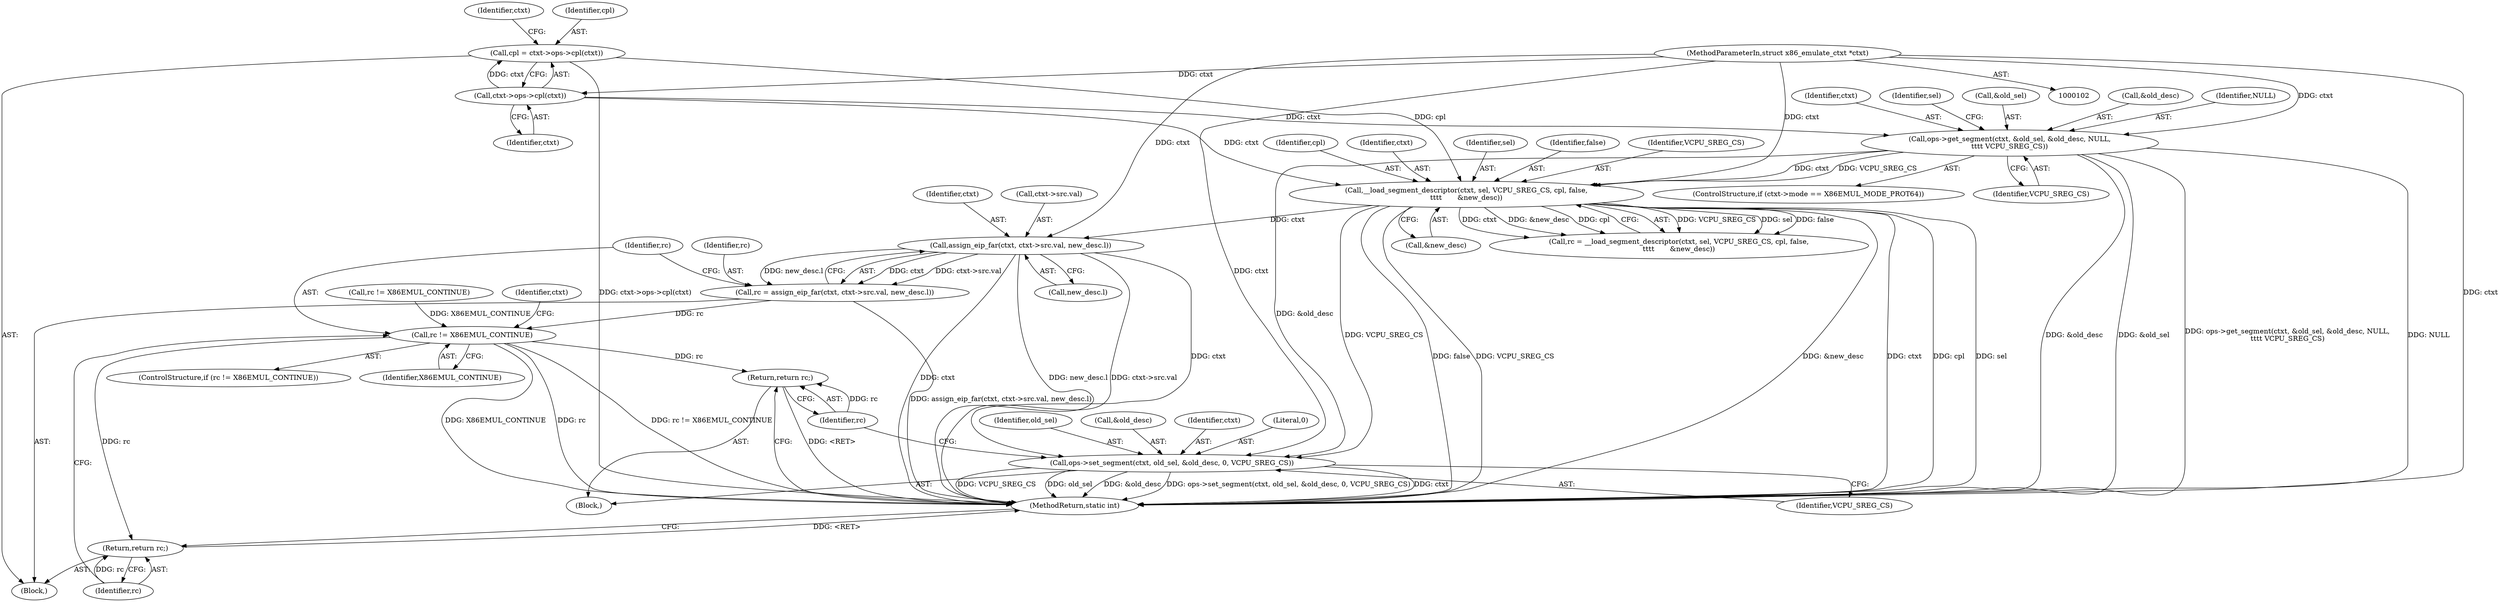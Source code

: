 digraph "0_linux_d1442d85cc30ea75f7d399474ca738e0bc96f715_1@pointer" {
"1000166" [label="(Call,assign_eip_far(ctxt, ctxt->src.val, new_desc.l))"];
"1000150" [label="(Call,__load_segment_descriptor(ctxt, sel, VCPU_SREG_CS, cpl, false,\n\t\t\t\t       &new_desc))"];
"1000119" [label="(Call,ctxt->ops->cpl(ctxt))"];
"1000103" [label="(MethodParameterIn,struct x86_emulate_ctxt *ctxt)"];
"1000127" [label="(Call,ops->get_segment(ctxt, &old_sel, &old_desc, NULL,\n\t\t\t\t VCPU_SREG_CS))"];
"1000117" [label="(Call,cpl = ctxt->ops->cpl(ctxt))"];
"1000164" [label="(Call,rc = assign_eip_far(ctxt, ctxt->src.val, new_desc.l))"];
"1000177" [label="(Call,rc != X86EMUL_CONTINUE)"];
"1000195" [label="(Return,return rc;)"];
"1000197" [label="(Return,return rc;)"];
"1000188" [label="(Call,ops->set_segment(ctxt, old_sel, &old_desc, 0, VCPU_SREG_CS))"];
"1000173" [label="(Call,new_desc.l)"];
"1000133" [label="(Identifier,NULL)"];
"1000190" [label="(Identifier,old_sel)"];
"1000124" [label="(Identifier,ctxt)"];
"1000177" [label="(Call,rc != X86EMUL_CONTINUE)"];
"1000194" [label="(Identifier,VCPU_SREG_CS)"];
"1000156" [label="(Call,&new_desc)"];
"1000128" [label="(Identifier,ctxt)"];
"1000137" [label="(Identifier,sel)"];
"1000168" [label="(Call,ctxt->src.val)"];
"1000150" [label="(Call,__load_segment_descriptor(ctxt, sel, VCPU_SREG_CS, cpl, false,\n\t\t\t\t       &new_desc))"];
"1000134" [label="(Identifier,VCPU_SREG_CS)"];
"1000118" [label="(Identifier,cpl)"];
"1000195" [label="(Return,return rc;)"];
"1000152" [label="(Identifier,sel)"];
"1000166" [label="(Call,assign_eip_far(ctxt, ctxt->src.val, new_desc.l))"];
"1000155" [label="(Identifier,false)"];
"1000164" [label="(Call,rc = assign_eip_far(ctxt, ctxt->src.val, new_desc.l))"];
"1000119" [label="(Call,ctxt->ops->cpl(ctxt))"];
"1000159" [label="(Call,rc != X86EMUL_CONTINUE)"];
"1000198" [label="(Identifier,rc)"];
"1000120" [label="(Identifier,ctxt)"];
"1000191" [label="(Call,&old_desc)"];
"1000129" [label="(Call,&old_sel)"];
"1000127" [label="(Call,ops->get_segment(ctxt, &old_sel, &old_desc, NULL,\n\t\t\t\t VCPU_SREG_CS))"];
"1000197" [label="(Return,return rc;)"];
"1000178" [label="(Identifier,rc)"];
"1000199" [label="(MethodReturn,static int)"];
"1000117" [label="(Call,cpl = ctxt->ops->cpl(ctxt))"];
"1000189" [label="(Identifier,ctxt)"];
"1000176" [label="(ControlStructure,if (rc != X86EMUL_CONTINUE))"];
"1000103" [label="(MethodParameterIn,struct x86_emulate_ctxt *ctxt)"];
"1000121" [label="(ControlStructure,if (ctxt->mode == X86EMUL_MODE_PROT64))"];
"1000196" [label="(Identifier,rc)"];
"1000148" [label="(Call,rc = __load_segment_descriptor(ctxt, sel, VCPU_SREG_CS, cpl, false,\n\t\t\t\t       &new_desc))"];
"1000180" [label="(Block,)"];
"1000153" [label="(Identifier,VCPU_SREG_CS)"];
"1000154" [label="(Identifier,cpl)"];
"1000188" [label="(Call,ops->set_segment(ctxt, old_sel, &old_desc, 0, VCPU_SREG_CS))"];
"1000179" [label="(Identifier,X86EMUL_CONTINUE)"];
"1000193" [label="(Literal,0)"];
"1000131" [label="(Call,&old_desc)"];
"1000167" [label="(Identifier,ctxt)"];
"1000104" [label="(Block,)"];
"1000185" [label="(Identifier,ctxt)"];
"1000151" [label="(Identifier,ctxt)"];
"1000165" [label="(Identifier,rc)"];
"1000166" -> "1000164"  [label="AST: "];
"1000166" -> "1000173"  [label="CFG: "];
"1000167" -> "1000166"  [label="AST: "];
"1000168" -> "1000166"  [label="AST: "];
"1000173" -> "1000166"  [label="AST: "];
"1000164" -> "1000166"  [label="CFG: "];
"1000166" -> "1000199"  [label="DDG: ctxt->src.val"];
"1000166" -> "1000199"  [label="DDG: ctxt"];
"1000166" -> "1000199"  [label="DDG: new_desc.l"];
"1000166" -> "1000164"  [label="DDG: ctxt"];
"1000166" -> "1000164"  [label="DDG: ctxt->src.val"];
"1000166" -> "1000164"  [label="DDG: new_desc.l"];
"1000150" -> "1000166"  [label="DDG: ctxt"];
"1000103" -> "1000166"  [label="DDG: ctxt"];
"1000166" -> "1000188"  [label="DDG: ctxt"];
"1000150" -> "1000148"  [label="AST: "];
"1000150" -> "1000156"  [label="CFG: "];
"1000151" -> "1000150"  [label="AST: "];
"1000152" -> "1000150"  [label="AST: "];
"1000153" -> "1000150"  [label="AST: "];
"1000154" -> "1000150"  [label="AST: "];
"1000155" -> "1000150"  [label="AST: "];
"1000156" -> "1000150"  [label="AST: "];
"1000148" -> "1000150"  [label="CFG: "];
"1000150" -> "1000199"  [label="DDG: ctxt"];
"1000150" -> "1000199"  [label="DDG: cpl"];
"1000150" -> "1000199"  [label="DDG: sel"];
"1000150" -> "1000199"  [label="DDG: false"];
"1000150" -> "1000199"  [label="DDG: VCPU_SREG_CS"];
"1000150" -> "1000199"  [label="DDG: &new_desc"];
"1000150" -> "1000148"  [label="DDG: VCPU_SREG_CS"];
"1000150" -> "1000148"  [label="DDG: sel"];
"1000150" -> "1000148"  [label="DDG: false"];
"1000150" -> "1000148"  [label="DDG: ctxt"];
"1000150" -> "1000148"  [label="DDG: &new_desc"];
"1000150" -> "1000148"  [label="DDG: cpl"];
"1000119" -> "1000150"  [label="DDG: ctxt"];
"1000127" -> "1000150"  [label="DDG: ctxt"];
"1000127" -> "1000150"  [label="DDG: VCPU_SREG_CS"];
"1000103" -> "1000150"  [label="DDG: ctxt"];
"1000117" -> "1000150"  [label="DDG: cpl"];
"1000150" -> "1000188"  [label="DDG: VCPU_SREG_CS"];
"1000119" -> "1000117"  [label="AST: "];
"1000119" -> "1000120"  [label="CFG: "];
"1000120" -> "1000119"  [label="AST: "];
"1000117" -> "1000119"  [label="CFG: "];
"1000119" -> "1000117"  [label="DDG: ctxt"];
"1000103" -> "1000119"  [label="DDG: ctxt"];
"1000119" -> "1000127"  [label="DDG: ctxt"];
"1000103" -> "1000102"  [label="AST: "];
"1000103" -> "1000199"  [label="DDG: ctxt"];
"1000103" -> "1000127"  [label="DDG: ctxt"];
"1000103" -> "1000188"  [label="DDG: ctxt"];
"1000127" -> "1000121"  [label="AST: "];
"1000127" -> "1000134"  [label="CFG: "];
"1000128" -> "1000127"  [label="AST: "];
"1000129" -> "1000127"  [label="AST: "];
"1000131" -> "1000127"  [label="AST: "];
"1000133" -> "1000127"  [label="AST: "];
"1000134" -> "1000127"  [label="AST: "];
"1000137" -> "1000127"  [label="CFG: "];
"1000127" -> "1000199"  [label="DDG: &old_desc"];
"1000127" -> "1000199"  [label="DDG: &old_sel"];
"1000127" -> "1000199"  [label="DDG: ops->get_segment(ctxt, &old_sel, &old_desc, NULL,\n\t\t\t\t VCPU_SREG_CS)"];
"1000127" -> "1000199"  [label="DDG: NULL"];
"1000127" -> "1000188"  [label="DDG: &old_desc"];
"1000117" -> "1000104"  [label="AST: "];
"1000118" -> "1000117"  [label="AST: "];
"1000124" -> "1000117"  [label="CFG: "];
"1000117" -> "1000199"  [label="DDG: ctxt->ops->cpl(ctxt)"];
"1000164" -> "1000104"  [label="AST: "];
"1000165" -> "1000164"  [label="AST: "];
"1000178" -> "1000164"  [label="CFG: "];
"1000164" -> "1000199"  [label="DDG: assign_eip_far(ctxt, ctxt->src.val, new_desc.l)"];
"1000164" -> "1000177"  [label="DDG: rc"];
"1000177" -> "1000176"  [label="AST: "];
"1000177" -> "1000179"  [label="CFG: "];
"1000178" -> "1000177"  [label="AST: "];
"1000179" -> "1000177"  [label="AST: "];
"1000185" -> "1000177"  [label="CFG: "];
"1000198" -> "1000177"  [label="CFG: "];
"1000177" -> "1000199"  [label="DDG: X86EMUL_CONTINUE"];
"1000177" -> "1000199"  [label="DDG: rc"];
"1000177" -> "1000199"  [label="DDG: rc != X86EMUL_CONTINUE"];
"1000159" -> "1000177"  [label="DDG: X86EMUL_CONTINUE"];
"1000177" -> "1000195"  [label="DDG: rc"];
"1000177" -> "1000197"  [label="DDG: rc"];
"1000195" -> "1000180"  [label="AST: "];
"1000195" -> "1000196"  [label="CFG: "];
"1000196" -> "1000195"  [label="AST: "];
"1000199" -> "1000195"  [label="CFG: "];
"1000195" -> "1000199"  [label="DDG: <RET>"];
"1000196" -> "1000195"  [label="DDG: rc"];
"1000197" -> "1000104"  [label="AST: "];
"1000197" -> "1000198"  [label="CFG: "];
"1000198" -> "1000197"  [label="AST: "];
"1000199" -> "1000197"  [label="CFG: "];
"1000197" -> "1000199"  [label="DDG: <RET>"];
"1000198" -> "1000197"  [label="DDG: rc"];
"1000188" -> "1000180"  [label="AST: "];
"1000188" -> "1000194"  [label="CFG: "];
"1000189" -> "1000188"  [label="AST: "];
"1000190" -> "1000188"  [label="AST: "];
"1000191" -> "1000188"  [label="AST: "];
"1000193" -> "1000188"  [label="AST: "];
"1000194" -> "1000188"  [label="AST: "];
"1000196" -> "1000188"  [label="CFG: "];
"1000188" -> "1000199"  [label="DDG: VCPU_SREG_CS"];
"1000188" -> "1000199"  [label="DDG: old_sel"];
"1000188" -> "1000199"  [label="DDG: &old_desc"];
"1000188" -> "1000199"  [label="DDG: ops->set_segment(ctxt, old_sel, &old_desc, 0, VCPU_SREG_CS)"];
"1000188" -> "1000199"  [label="DDG: ctxt"];
}
